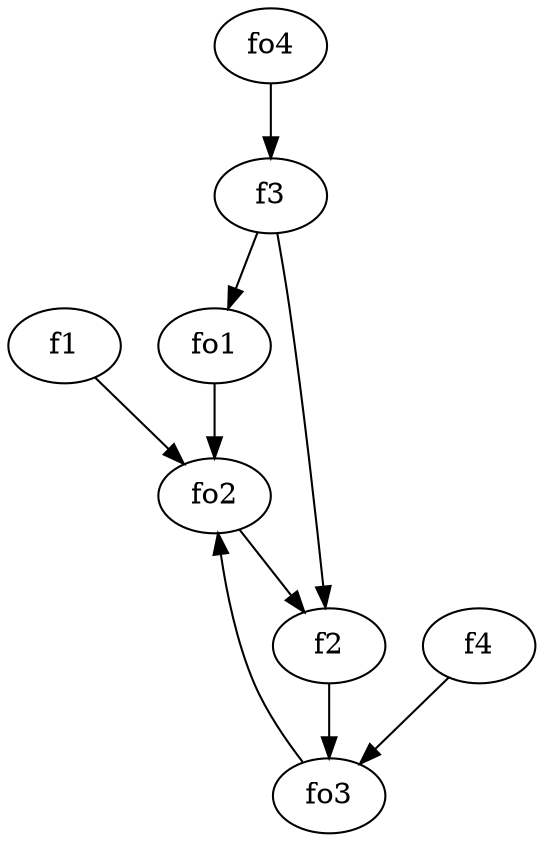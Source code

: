 strict digraph  {
f1;
f2;
f3;
f4;
fo1;
fo2;
fo3;
fo4;
f1 -> fo2  [weight=2];
f2 -> fo3  [weight=2];
f3 -> fo1  [weight=2];
f3 -> f2  [weight=2];
f4 -> fo3  [weight=2];
fo1 -> fo2  [weight=2];
fo2 -> f2  [weight=2];
fo3 -> fo2  [weight=2];
fo4 -> f3  [weight=2];
}
